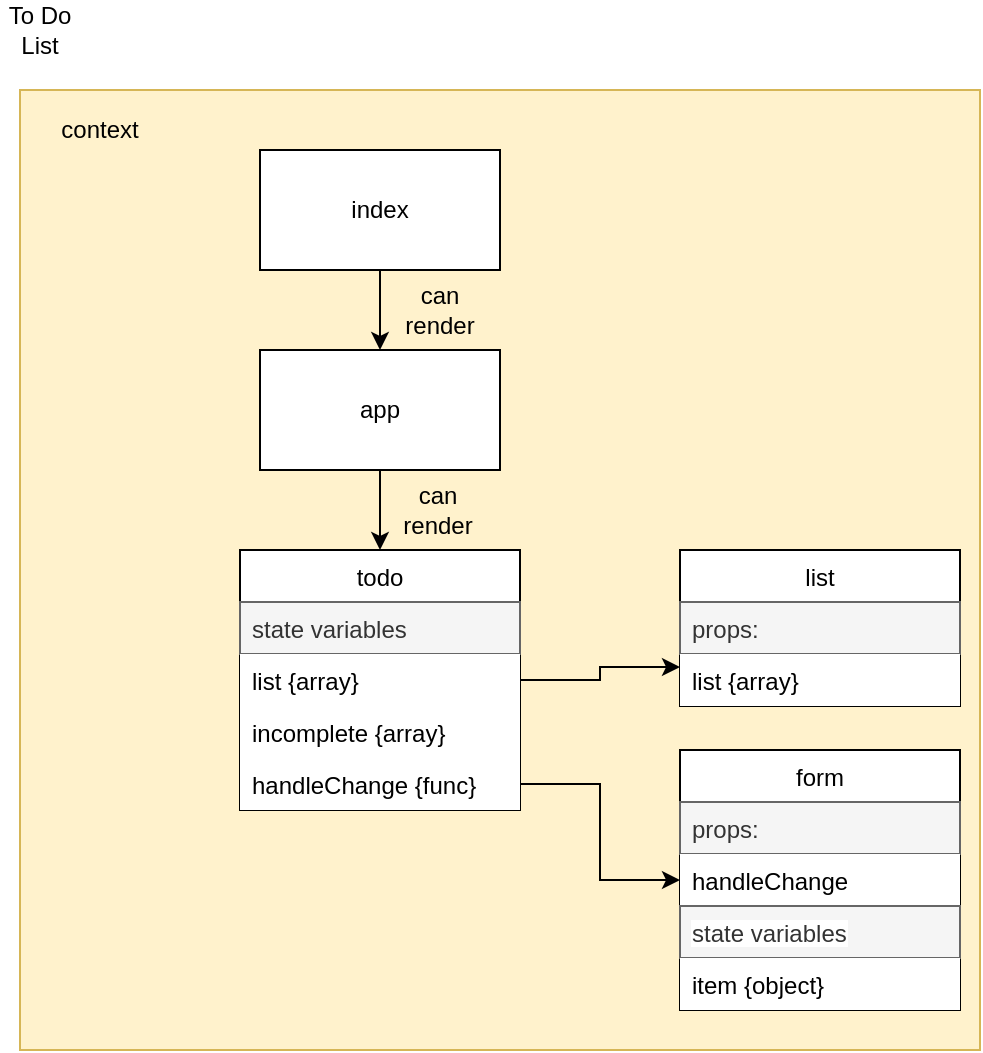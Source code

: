 <mxfile version="14.9.2" type="github">
  <diagram id="XPXA33im46vD8CcBkLkm" name="Page-1">
    <mxGraphModel dx="1113" dy="722" grid="1" gridSize="10" guides="1" tooltips="1" connect="1" arrows="1" fold="1" page="1" pageScale="1" pageWidth="850" pageHeight="1100" math="0" shadow="0">
      <root>
        <mxCell id="0" />
        <mxCell id="1" parent="0" />
        <mxCell id="C7qt_DMOWTr_ABTMKOD9-2" value="To Do List" style="text;html=1;strokeColor=none;fillColor=none;align=center;verticalAlign=middle;whiteSpace=wrap;rounded=0;" vertex="1" parent="1">
          <mxGeometry x="280" y="40" width="40" height="20" as="geometry" />
        </mxCell>
        <mxCell id="C7qt_DMOWTr_ABTMKOD9-4" value="" style="whiteSpace=wrap;html=1;aspect=fixed;fillColor=#fff2cc;strokeColor=#d6b656;" vertex="1" parent="1">
          <mxGeometry x="290" y="80" width="480" height="480" as="geometry" />
        </mxCell>
        <mxCell id="C7qt_DMOWTr_ABTMKOD9-5" value="context" style="text;html=1;strokeColor=none;fillColor=none;align=center;verticalAlign=middle;whiteSpace=wrap;rounded=0;" vertex="1" parent="1">
          <mxGeometry x="310" y="90" width="40" height="20" as="geometry" />
        </mxCell>
        <mxCell id="C7qt_DMOWTr_ABTMKOD9-14" style="edgeStyle=orthogonalEdgeStyle;rounded=0;orthogonalLoop=1;jettySize=auto;html=1;exitX=0.5;exitY=1;exitDx=0;exitDy=0;" edge="1" parent="1" source="C7qt_DMOWTr_ABTMKOD9-8" target="C7qt_DMOWTr_ABTMKOD9-13">
          <mxGeometry relative="1" as="geometry" />
        </mxCell>
        <mxCell id="C7qt_DMOWTr_ABTMKOD9-8" value="index" style="rounded=0;whiteSpace=wrap;html=1;" vertex="1" parent="1">
          <mxGeometry x="410" y="110" width="120" height="60" as="geometry" />
        </mxCell>
        <mxCell id="C7qt_DMOWTr_ABTMKOD9-23" style="edgeStyle=orthogonalEdgeStyle;rounded=0;orthogonalLoop=1;jettySize=auto;html=1;exitX=0.5;exitY=1;exitDx=0;exitDy=0;entryX=0.5;entryY=0;entryDx=0;entryDy=0;" edge="1" parent="1" source="C7qt_DMOWTr_ABTMKOD9-13" target="C7qt_DMOWTr_ABTMKOD9-16">
          <mxGeometry relative="1" as="geometry" />
        </mxCell>
        <mxCell id="C7qt_DMOWTr_ABTMKOD9-13" value="app" style="rounded=0;whiteSpace=wrap;html=1;" vertex="1" parent="1">
          <mxGeometry x="410" y="210" width="120" height="60" as="geometry" />
        </mxCell>
        <mxCell id="C7qt_DMOWTr_ABTMKOD9-15" value="can render" style="text;html=1;strokeColor=none;fillColor=none;align=center;verticalAlign=middle;whiteSpace=wrap;rounded=0;" vertex="1" parent="1">
          <mxGeometry x="480" y="180" width="40" height="20" as="geometry" />
        </mxCell>
        <mxCell id="C7qt_DMOWTr_ABTMKOD9-16" value="todo" style="swimlane;fontStyle=0;childLayout=stackLayout;horizontal=1;startSize=26;horizontalStack=0;resizeParent=1;resizeParentMax=0;resizeLast=0;collapsible=1;marginBottom=0;" vertex="1" parent="1">
          <mxGeometry x="400" y="310" width="140" height="130" as="geometry" />
        </mxCell>
        <mxCell id="C7qt_DMOWTr_ABTMKOD9-17" value="state variables" style="text;align=left;verticalAlign=top;spacingLeft=4;spacingRight=4;overflow=hidden;rotatable=0;points=[[0,0.5],[1,0.5]];portConstraint=eastwest;fillColor=#f5f5f5;strokeColor=#666666;fontColor=#333333;" vertex="1" parent="C7qt_DMOWTr_ABTMKOD9-16">
          <mxGeometry y="26" width="140" height="26" as="geometry" />
        </mxCell>
        <mxCell id="C7qt_DMOWTr_ABTMKOD9-18" value="list {array}" style="text;align=left;verticalAlign=top;spacingLeft=4;spacingRight=4;overflow=hidden;rotatable=0;points=[[0,0.5],[1,0.5]];portConstraint=eastwest;fillColor=#ffffff;" vertex="1" parent="C7qt_DMOWTr_ABTMKOD9-16">
          <mxGeometry y="52" width="140" height="26" as="geometry" />
        </mxCell>
        <mxCell id="C7qt_DMOWTr_ABTMKOD9-19" value="incomplete {array}" style="text;align=left;verticalAlign=top;spacingLeft=4;spacingRight=4;overflow=hidden;rotatable=0;points=[[0,0.5],[1,0.5]];portConstraint=eastwest;fillColor=#ffffff;" vertex="1" parent="C7qt_DMOWTr_ABTMKOD9-16">
          <mxGeometry y="78" width="140" height="26" as="geometry" />
        </mxCell>
        <mxCell id="C7qt_DMOWTr_ABTMKOD9-22" value="handleChange {func}" style="text;align=left;verticalAlign=top;spacingLeft=4;spacingRight=4;overflow=hidden;rotatable=0;points=[[0,0.5],[1,0.5]];portConstraint=eastwest;fillColor=#ffffff;" vertex="1" parent="C7qt_DMOWTr_ABTMKOD9-16">
          <mxGeometry y="104" width="140" height="26" as="geometry" />
        </mxCell>
        <mxCell id="C7qt_DMOWTr_ABTMKOD9-24" value="can render" style="text;html=1;strokeColor=none;fillColor=none;align=center;verticalAlign=middle;whiteSpace=wrap;rounded=0;" vertex="1" parent="1">
          <mxGeometry x="479" y="280" width="40" height="20" as="geometry" />
        </mxCell>
        <mxCell id="C7qt_DMOWTr_ABTMKOD9-27" value="list" style="swimlane;fontStyle=0;childLayout=stackLayout;horizontal=1;startSize=26;horizontalStack=0;resizeParent=1;resizeParentMax=0;resizeLast=0;collapsible=1;marginBottom=0;" vertex="1" parent="1">
          <mxGeometry x="620" y="310" width="140" height="78" as="geometry" />
        </mxCell>
        <mxCell id="C7qt_DMOWTr_ABTMKOD9-28" value="props:" style="text;align=left;verticalAlign=top;spacingLeft=4;spacingRight=4;overflow=hidden;rotatable=0;points=[[0,0.5],[1,0.5]];portConstraint=eastwest;fillColor=#f5f5f5;strokeColor=#666666;fontColor=#333333;" vertex="1" parent="C7qt_DMOWTr_ABTMKOD9-27">
          <mxGeometry y="26" width="140" height="26" as="geometry" />
        </mxCell>
        <mxCell id="C7qt_DMOWTr_ABTMKOD9-29" value="list {array}" style="text;align=left;verticalAlign=top;spacingLeft=4;spacingRight=4;overflow=hidden;rotatable=0;points=[[0,0.5],[1,0.5]];portConstraint=eastwest;fillColor=#ffffff;" vertex="1" parent="C7qt_DMOWTr_ABTMKOD9-27">
          <mxGeometry y="52" width="140" height="26" as="geometry" />
        </mxCell>
        <mxCell id="C7qt_DMOWTr_ABTMKOD9-37" value="form" style="swimlane;fontStyle=0;childLayout=stackLayout;horizontal=1;startSize=26;horizontalStack=0;resizeParent=1;resizeParentMax=0;resizeLast=0;collapsible=1;marginBottom=0;" vertex="1" parent="1">
          <mxGeometry x="620" y="410" width="140" height="130" as="geometry" />
        </mxCell>
        <mxCell id="C7qt_DMOWTr_ABTMKOD9-38" value="props:" style="text;align=left;verticalAlign=top;spacingLeft=4;spacingRight=4;overflow=hidden;rotatable=0;points=[[0,0.5],[1,0.5]];portConstraint=eastwest;fillColor=#f5f5f5;strokeColor=#666666;fontColor=#333333;" vertex="1" parent="C7qt_DMOWTr_ABTMKOD9-37">
          <mxGeometry y="26" width="140" height="26" as="geometry" />
        </mxCell>
        <mxCell id="C7qt_DMOWTr_ABTMKOD9-39" value="handleChange" style="text;align=left;verticalAlign=top;spacingLeft=4;spacingRight=4;overflow=hidden;rotatable=0;points=[[0,0.5],[1,0.5]];portConstraint=eastwest;fillColor=#ffffff;" vertex="1" parent="C7qt_DMOWTr_ABTMKOD9-37">
          <mxGeometry y="52" width="140" height="26" as="geometry" />
        </mxCell>
        <mxCell id="C7qt_DMOWTr_ABTMKOD9-43" value="state variables" style="text;strokeColor=#666666;fillColor=#f5f5f5;align=left;verticalAlign=top;spacingLeft=4;spacingRight=4;overflow=hidden;rotatable=0;points=[[0,0.5],[1,0.5]];portConstraint=eastwest;labelBackgroundColor=#ffffff;fontColor=#333333;" vertex="1" parent="C7qt_DMOWTr_ABTMKOD9-37">
          <mxGeometry y="78" width="140" height="26" as="geometry" />
        </mxCell>
        <mxCell id="C7qt_DMOWTr_ABTMKOD9-44" value="item {object}" style="text;align=left;verticalAlign=top;spacingLeft=4;spacingRight=4;overflow=hidden;rotatable=0;points=[[0,0.5],[1,0.5]];portConstraint=eastwest;labelBackgroundColor=none;fillColor=#ffffff;" vertex="1" parent="C7qt_DMOWTr_ABTMKOD9-37">
          <mxGeometry y="104" width="140" height="26" as="geometry" />
        </mxCell>
        <mxCell id="C7qt_DMOWTr_ABTMKOD9-40" style="edgeStyle=orthogonalEdgeStyle;rounded=0;orthogonalLoop=1;jettySize=auto;html=1;exitX=1;exitY=0.5;exitDx=0;exitDy=0;" edge="1" parent="1" source="C7qt_DMOWTr_ABTMKOD9-22" target="C7qt_DMOWTr_ABTMKOD9-39">
          <mxGeometry relative="1" as="geometry" />
        </mxCell>
        <mxCell id="C7qt_DMOWTr_ABTMKOD9-41" style="edgeStyle=orthogonalEdgeStyle;rounded=0;orthogonalLoop=1;jettySize=auto;html=1;exitX=1;exitY=0.5;exitDx=0;exitDy=0;entryX=0;entryY=0.75;entryDx=0;entryDy=0;" edge="1" parent="1" source="C7qt_DMOWTr_ABTMKOD9-18" target="C7qt_DMOWTr_ABTMKOD9-27">
          <mxGeometry relative="1" as="geometry" />
        </mxCell>
      </root>
    </mxGraphModel>
  </diagram>
</mxfile>
